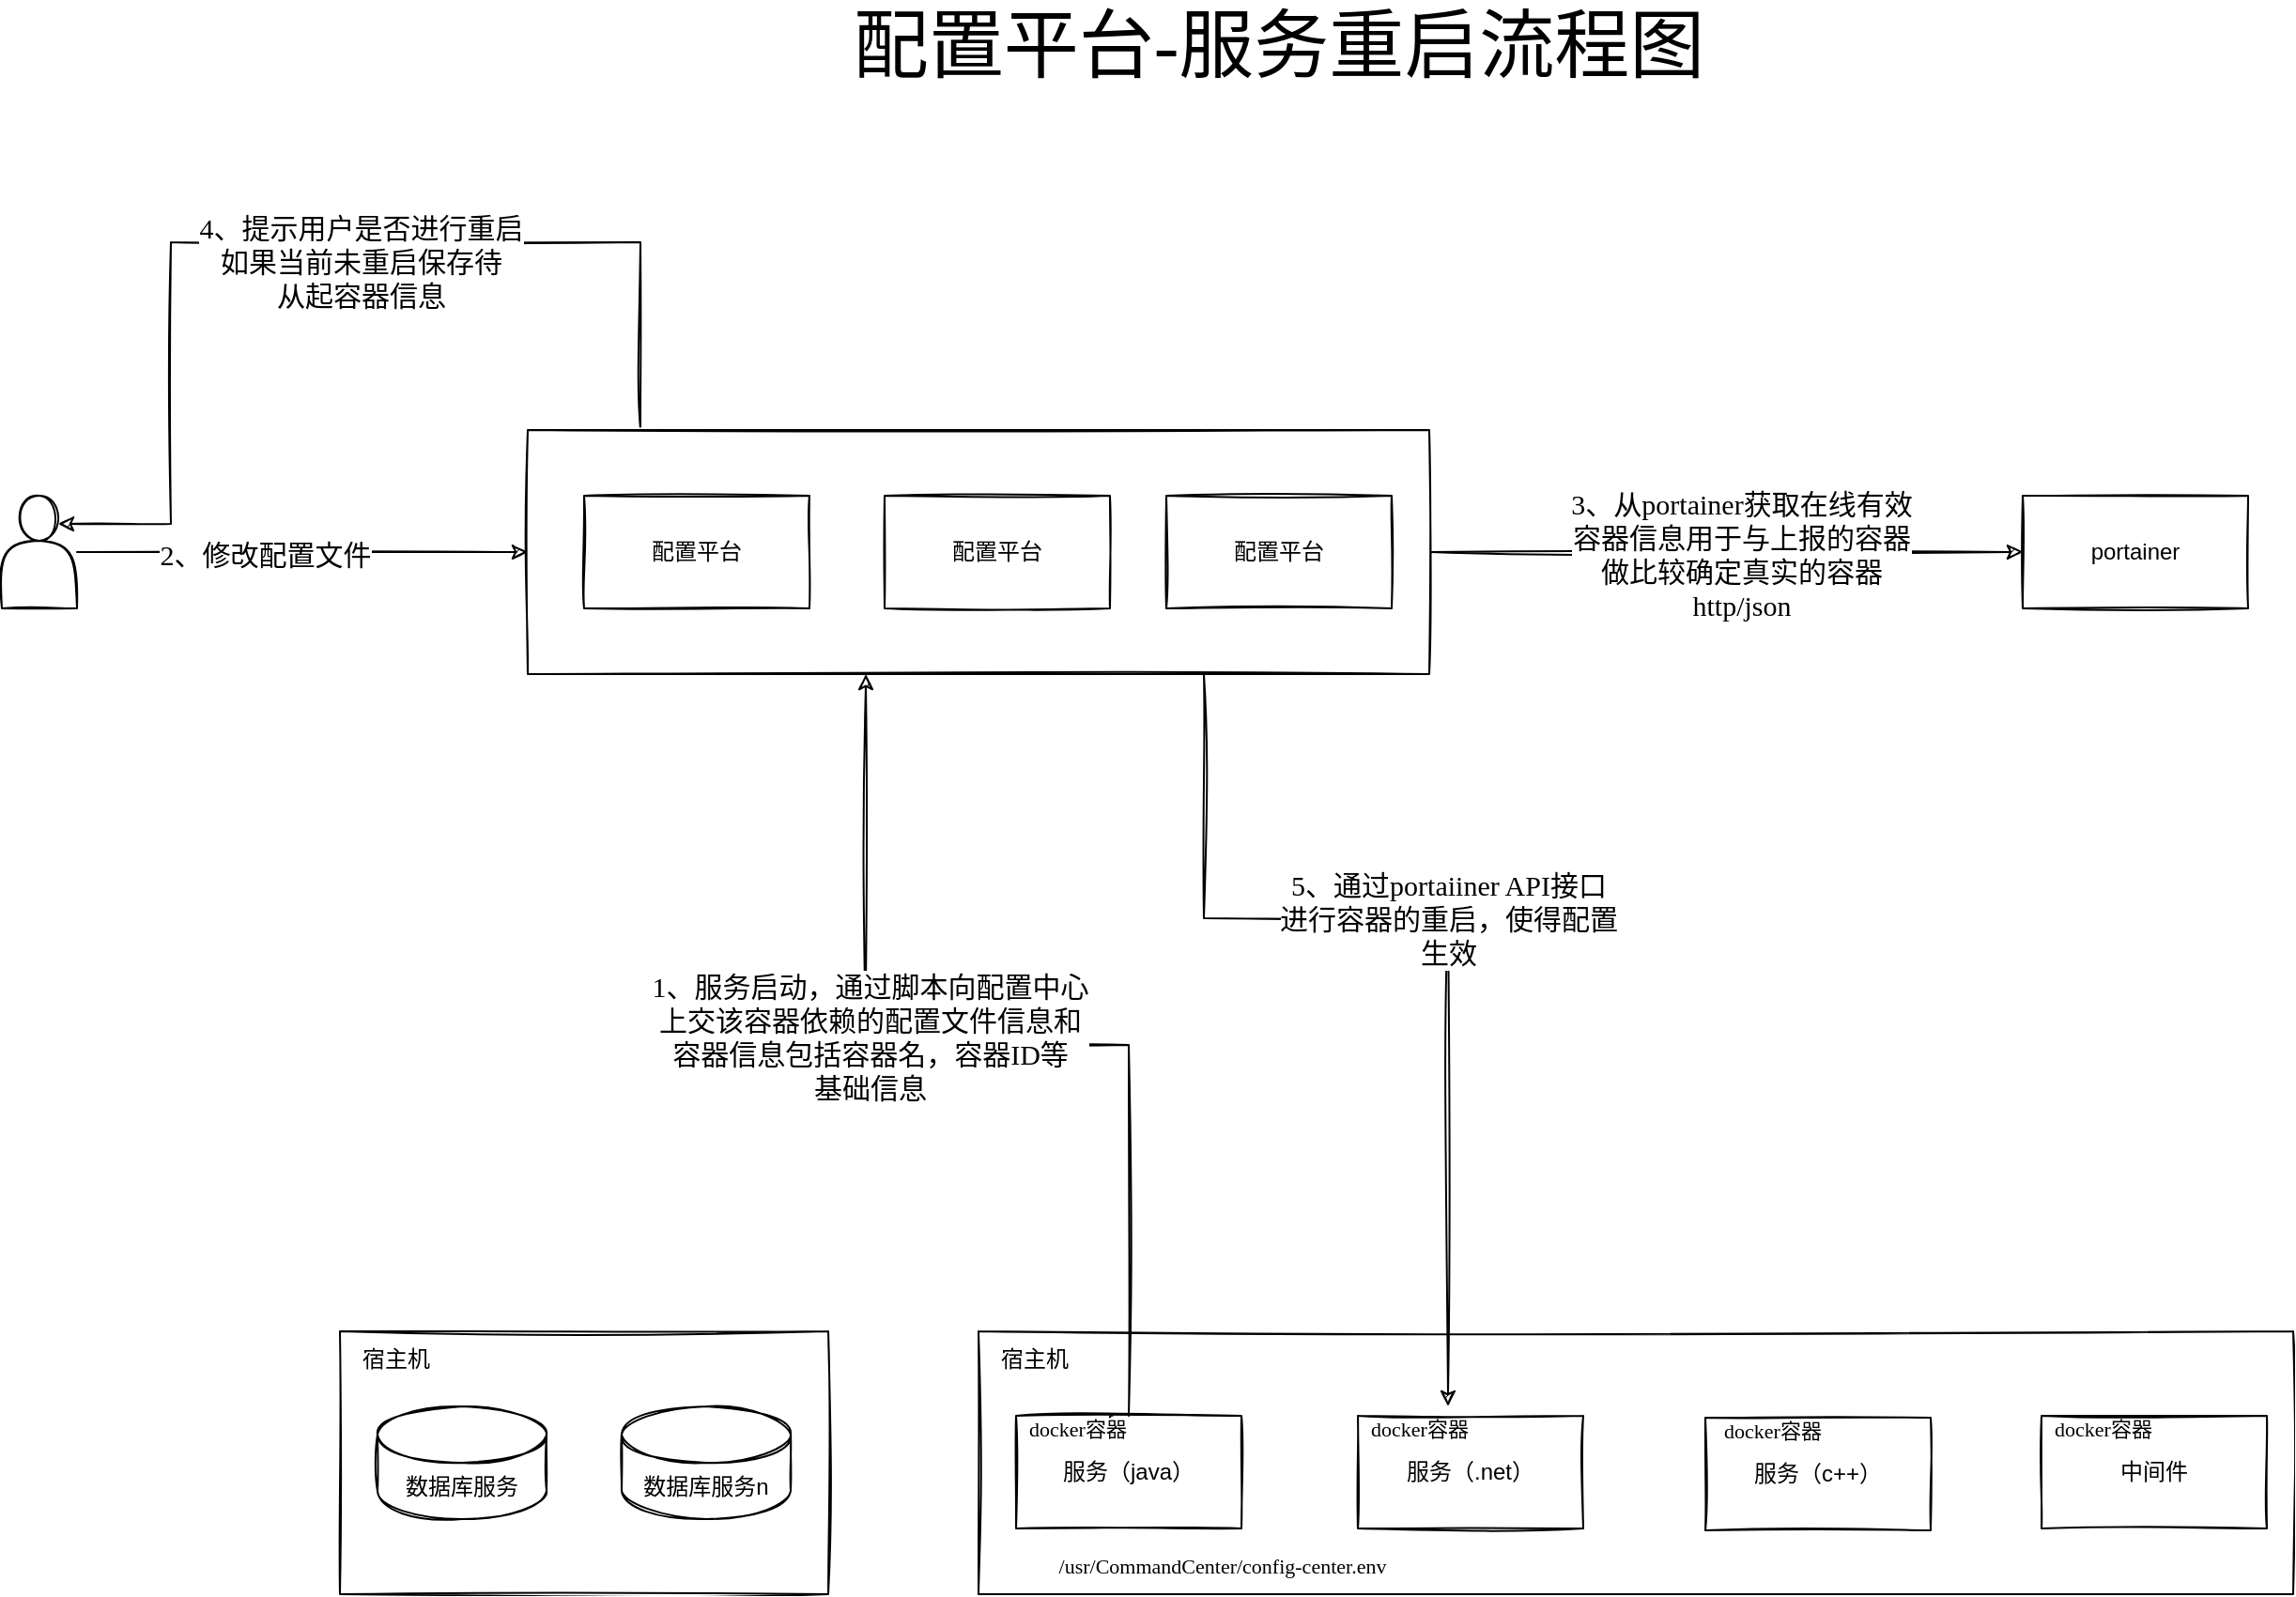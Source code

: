 <mxfile version="16.6.1" type="github">
  <diagram id="w_WLqxgE0yqcpI3d3WtX" name="服务重启流程图">
    <mxGraphModel dx="2267" dy="2117" grid="1" gridSize="10" guides="1" tooltips="1" connect="1" arrows="1" fold="1" page="1" pageScale="1" pageWidth="827" pageHeight="1169" math="0" shadow="0">
      <root>
        <mxCell id="0" />
        <mxCell id="1" parent="0" />
        <mxCell id="lH5ghisSR6bQVYQZglo1-10" value="" style="rounded=0;whiteSpace=wrap;html=1;sketch=1;fontFamily=Verdana;" vertex="1" parent="1">
          <mxGeometry x="440" y="670" width="700" height="140" as="geometry" />
        </mxCell>
        <mxCell id="lH5ghisSR6bQVYQZglo1-45" style="edgeStyle=orthogonalEdgeStyle;rounded=0;sketch=1;orthogonalLoop=1;jettySize=auto;html=1;entryX=0;entryY=0.5;entryDx=0;entryDy=0;fontFamily=Verdana;fontSize=15;" edge="1" parent="1" source="lH5ghisSR6bQVYQZglo1-3" target="lH5ghisSR6bQVYQZglo1-4">
          <mxGeometry relative="1" as="geometry" />
        </mxCell>
        <mxCell id="lH5ghisSR6bQVYQZglo1-46" value="3、从portainer获取在线有效&lt;br&gt;容器信息用于与上报的容器&lt;br&gt;做比较确定真实的容器&lt;br&gt;http/json" style="edgeLabel;html=1;align=center;verticalAlign=middle;resizable=0;points=[];fontSize=15;fontFamily=Verdana;" vertex="1" connectable="0" parent="lH5ghisSR6bQVYQZglo1-45">
          <mxGeometry x="0.049" y="-1" relative="1" as="geometry">
            <mxPoint as="offset" />
          </mxGeometry>
        </mxCell>
        <mxCell id="lH5ghisSR6bQVYQZglo1-47" value="4、提示用户是否进行重启&lt;br&gt;如果当前未重启保存待&lt;br&gt;从起容器信息" style="edgeStyle=orthogonalEdgeStyle;rounded=0;sketch=1;orthogonalLoop=1;jettySize=auto;html=1;entryX=0.75;entryY=0.25;entryDx=0;entryDy=0;entryPerimeter=0;fontFamily=Verdana;fontSize=15;exitX=0.125;exitY=0;exitDx=0;exitDy=0;exitPerimeter=0;" edge="1" parent="1" source="lH5ghisSR6bQVYQZglo1-3" target="lH5ghisSR6bQVYQZglo1-38">
          <mxGeometry x="-0.107" y="10" relative="1" as="geometry">
            <Array as="points">
              <mxPoint x="260" y="90" />
              <mxPoint x="10" y="90" />
              <mxPoint x="10" y="240" />
            </Array>
            <mxPoint x="1" as="offset" />
          </mxGeometry>
        </mxCell>
        <mxCell id="lH5ghisSR6bQVYQZglo1-48" value="5、通过portaiiner API接口&lt;br&gt;进行容器的重启，使得配置&lt;br&gt;生效" style="edgeStyle=orthogonalEdgeStyle;rounded=0;sketch=1;orthogonalLoop=1;jettySize=auto;html=1;fontFamily=Verdana;fontSize=15;exitX=0.75;exitY=1;exitDx=0;exitDy=0;" edge="1" parent="1" source="lH5ghisSR6bQVYQZglo1-3">
          <mxGeometry relative="1" as="geometry">
            <mxPoint x="690" y="710" as="targetPoint" />
            <Array as="points">
              <mxPoint x="560" y="450" />
              <mxPoint x="690" y="450" />
            </Array>
          </mxGeometry>
        </mxCell>
        <mxCell id="lH5ghisSR6bQVYQZglo1-3" value="" style="rounded=0;whiteSpace=wrap;html=1;sketch=1;" vertex="1" parent="1">
          <mxGeometry x="200" y="190" width="480" height="130" as="geometry" />
        </mxCell>
        <mxCell id="7pDWPSlHhVd6OLDWpZPJ-2" value="配置平台" style="rounded=0;whiteSpace=wrap;html=1;sketch=1;" parent="1" vertex="1">
          <mxGeometry x="230" y="225" width="120" height="60" as="geometry" />
        </mxCell>
        <mxCell id="lH5ghisSR6bQVYQZglo1-1" value="配置平台" style="rounded=0;whiteSpace=wrap;html=1;sketch=1;" vertex="1" parent="1">
          <mxGeometry x="390" y="225" width="120" height="60" as="geometry" />
        </mxCell>
        <mxCell id="lH5ghisSR6bQVYQZglo1-2" value="配置平台" style="rounded=0;whiteSpace=wrap;html=1;sketch=1;" vertex="1" parent="1">
          <mxGeometry x="540" y="225" width="120" height="60" as="geometry" />
        </mxCell>
        <mxCell id="lH5ghisSR6bQVYQZglo1-4" value="portainer" style="rounded=0;whiteSpace=wrap;html=1;sketch=1;" vertex="1" parent="1">
          <mxGeometry x="996" y="225" width="120" height="60" as="geometry" />
        </mxCell>
        <mxCell id="lH5ghisSR6bQVYQZglo1-9" value="" style="group" vertex="1" connectable="0" parent="1">
          <mxGeometry x="100" y="670" width="260" height="140" as="geometry" />
        </mxCell>
        <mxCell id="lH5ghisSR6bQVYQZglo1-5" value="" style="rounded=0;whiteSpace=wrap;html=1;sketch=1;" vertex="1" parent="lH5ghisSR6bQVYQZglo1-9">
          <mxGeometry width="260" height="140" as="geometry" />
        </mxCell>
        <mxCell id="lH5ghisSR6bQVYQZglo1-6" value="数据库服务" style="shape=cylinder3;whiteSpace=wrap;html=1;boundedLbl=1;backgroundOutline=1;size=15;sketch=1;" vertex="1" parent="lH5ghisSR6bQVYQZglo1-9">
          <mxGeometry x="20" y="40" width="90" height="60" as="geometry" />
        </mxCell>
        <mxCell id="lH5ghisSR6bQVYQZglo1-8" value="数据库服务n" style="shape=cylinder3;whiteSpace=wrap;html=1;boundedLbl=1;backgroundOutline=1;size=15;sketch=1;" vertex="1" parent="lH5ghisSR6bQVYQZglo1-9">
          <mxGeometry x="150" y="40" width="90" height="60" as="geometry" />
        </mxCell>
        <mxCell id="lH5ghisSR6bQVYQZglo1-7" value="宿主机" style="text;html=1;strokeColor=none;fillColor=none;align=center;verticalAlign=middle;whiteSpace=wrap;rounded=0;sketch=1;fontFamily=Verdana;" vertex="1" parent="lH5ghisSR6bQVYQZglo1-9">
          <mxGeometry width="60" height="30" as="geometry" />
        </mxCell>
        <mxCell id="lH5ghisSR6bQVYQZglo1-11" value="宿主机" style="text;html=1;strokeColor=none;fillColor=none;align=center;verticalAlign=middle;whiteSpace=wrap;rounded=0;sketch=1;fontFamily=Verdana;" vertex="1" parent="1">
          <mxGeometry x="440" y="670" width="60" height="30" as="geometry" />
        </mxCell>
        <mxCell id="lH5ghisSR6bQVYQZglo1-22" value="/usr/CommandCenter/config-center.env" style="text;html=1;strokeColor=none;fillColor=none;align=center;verticalAlign=middle;whiteSpace=wrap;rounded=0;sketch=1;fontFamily=Verdana;fontSize=11;" vertex="1" parent="1">
          <mxGeometry x="450" y="780" width="240" height="30" as="geometry" />
        </mxCell>
        <mxCell id="lH5ghisSR6bQVYQZglo1-18" value="f" style="group" vertex="1" connectable="0" parent="1">
          <mxGeometry x="440" y="705" width="140" height="70" as="geometry" />
        </mxCell>
        <mxCell id="SisYvx3sNHp3EzhwE6R7-1" value="服务（java）" style="rounded=0;whiteSpace=wrap;html=1;sketch=1;" parent="lH5ghisSR6bQVYQZglo1-18" vertex="1">
          <mxGeometry x="20" y="10" width="120" height="60" as="geometry" />
        </mxCell>
        <mxCell id="lH5ghisSR6bQVYQZglo1-15" value="docker容器" style="text;html=1;strokeColor=none;fillColor=none;align=center;verticalAlign=middle;whiteSpace=wrap;rounded=0;sketch=1;fontFamily=Verdana;fontSize=11;" vertex="1" parent="lH5ghisSR6bQVYQZglo1-18">
          <mxGeometry x="3" y="17" width="100" as="geometry" />
        </mxCell>
        <mxCell id="lH5ghisSR6bQVYQZglo1-28" value="f" style="group" vertex="1" connectable="0" parent="1">
          <mxGeometry x="622" y="705" width="140" height="70" as="geometry" />
        </mxCell>
        <mxCell id="lH5ghisSR6bQVYQZglo1-29" value="服务（.net）" style="rounded=0;whiteSpace=wrap;html=1;sketch=1;" vertex="1" parent="lH5ghisSR6bQVYQZglo1-28">
          <mxGeometry x="20" y="10" width="120" height="60" as="geometry" />
        </mxCell>
        <mxCell id="lH5ghisSR6bQVYQZglo1-30" value="docker容器" style="text;html=1;strokeColor=none;fillColor=none;align=center;verticalAlign=middle;whiteSpace=wrap;rounded=0;sketch=1;fontFamily=Verdana;fontSize=11;" vertex="1" parent="lH5ghisSR6bQVYQZglo1-28">
          <mxGeometry x="3" y="17" width="100" as="geometry" />
        </mxCell>
        <mxCell id="lH5ghisSR6bQVYQZglo1-31" value="f" style="group" vertex="1" connectable="0" parent="1">
          <mxGeometry x="810" y="706" width="140" height="70" as="geometry" />
        </mxCell>
        <mxCell id="lH5ghisSR6bQVYQZglo1-32" value="服务（c++）" style="rounded=0;whiteSpace=wrap;html=1;sketch=1;" vertex="1" parent="lH5ghisSR6bQVYQZglo1-31">
          <mxGeometry x="17" y="10" width="120" height="60" as="geometry" />
        </mxCell>
        <mxCell id="lH5ghisSR6bQVYQZglo1-33" value="docker容器" style="text;html=1;strokeColor=none;fillColor=none;align=center;verticalAlign=middle;whiteSpace=wrap;rounded=0;sketch=1;fontFamily=Verdana;fontSize=11;" vertex="1" parent="lH5ghisSR6bQVYQZglo1-31">
          <mxGeometry x="3" y="17" width="100" as="geometry" />
        </mxCell>
        <mxCell id="lH5ghisSR6bQVYQZglo1-34" value="f" style="group" vertex="1" connectable="0" parent="1">
          <mxGeometry x="986" y="705" width="140" height="70" as="geometry" />
        </mxCell>
        <mxCell id="lH5ghisSR6bQVYQZglo1-35" value="中间件" style="rounded=0;whiteSpace=wrap;html=1;sketch=1;" vertex="1" parent="lH5ghisSR6bQVYQZglo1-34">
          <mxGeometry x="20" y="10" width="120" height="60" as="geometry" />
        </mxCell>
        <mxCell id="lH5ghisSR6bQVYQZglo1-36" value="docker容器" style="text;html=1;strokeColor=none;fillColor=none;align=center;verticalAlign=middle;whiteSpace=wrap;rounded=0;sketch=1;fontFamily=Verdana;fontSize=11;" vertex="1" parent="lH5ghisSR6bQVYQZglo1-34">
          <mxGeometry x="3" y="17" width="100" as="geometry" />
        </mxCell>
        <mxCell id="lH5ghisSR6bQVYQZglo1-37" value="&lt;font style=&quot;font-size: 40px&quot;&gt;配置平台-服务重启流程图&lt;/font&gt;" style="text;html=1;strokeColor=none;fillColor=none;align=center;verticalAlign=middle;whiteSpace=wrap;rounded=0;sketch=1;fontFamily=Verdana;fontSize=11;" vertex="1" parent="1">
          <mxGeometry x="355" y="-30" width="490" height="30" as="geometry" />
        </mxCell>
        <mxCell id="lH5ghisSR6bQVYQZglo1-39" style="edgeStyle=orthogonalEdgeStyle;rounded=0;sketch=1;orthogonalLoop=1;jettySize=auto;html=1;fontFamily=Verdana;fontSize=40;" edge="1" parent="1" source="lH5ghisSR6bQVYQZglo1-38" target="lH5ghisSR6bQVYQZglo1-3">
          <mxGeometry relative="1" as="geometry" />
        </mxCell>
        <mxCell id="lH5ghisSR6bQVYQZglo1-41" value="2、修改配置文件" style="edgeLabel;html=1;align=center;verticalAlign=middle;resizable=0;points=[];fontSize=15;fontFamily=Verdana;" vertex="1" connectable="0" parent="lH5ghisSR6bQVYQZglo1-39">
          <mxGeometry x="-0.158" y="-1" relative="1" as="geometry">
            <mxPoint x="-1" as="offset" />
          </mxGeometry>
        </mxCell>
        <mxCell id="lH5ghisSR6bQVYQZglo1-38" value="" style="shape=actor;whiteSpace=wrap;html=1;sketch=1;fontFamily=Verdana;fontSize=40;" vertex="1" parent="1">
          <mxGeometry x="-80" y="225" width="40" height="60" as="geometry" />
        </mxCell>
        <mxCell id="lH5ghisSR6bQVYQZglo1-42" style="edgeStyle=orthogonalEdgeStyle;rounded=0;sketch=1;orthogonalLoop=1;jettySize=auto;html=1;entryX=0.375;entryY=1;entryDx=0;entryDy=0;entryPerimeter=0;fontFamily=Verdana;fontSize=15;" edge="1" parent="1" source="SisYvx3sNHp3EzhwE6R7-1" target="lH5ghisSR6bQVYQZglo1-3">
          <mxGeometry relative="1" as="geometry" />
        </mxCell>
        <mxCell id="lH5ghisSR6bQVYQZglo1-43" value="1、服务启动，通过脚本向配置中心&lt;br&gt;上交该容器依赖的配置文件信息和&lt;br&gt;容器信息包括容器名，容器ID等&lt;br&gt;基础信息" style="edgeLabel;html=1;align=center;verticalAlign=middle;resizable=0;points=[];fontSize=15;fontFamily=Verdana;" vertex="1" connectable="0" parent="lH5ghisSR6bQVYQZglo1-42">
          <mxGeometry x="0.281" y="-2" relative="1" as="geometry">
            <mxPoint as="offset" />
          </mxGeometry>
        </mxCell>
      </root>
    </mxGraphModel>
  </diagram>
</mxfile>

